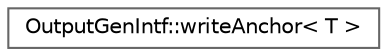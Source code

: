 digraph "Graphical Class Hierarchy"
{
 // INTERACTIVE_SVG=YES
 // LATEX_PDF_SIZE
  bgcolor="transparent";
  edge [fontname=Helvetica,fontsize=10,labelfontname=Helvetica,labelfontsize=10];
  node [fontname=Helvetica,fontsize=10,shape=box,height=0.2,width=0.4];
  rankdir="LR";
  Node0 [label="OutputGenIntf::writeAnchor\< T \>",height=0.2,width=0.4,color="grey40", fillcolor="white", style="filled",URL="$dc/d66/struct_output_gen_intf_1_1write_anchor.html",tooltip=" "];
}
